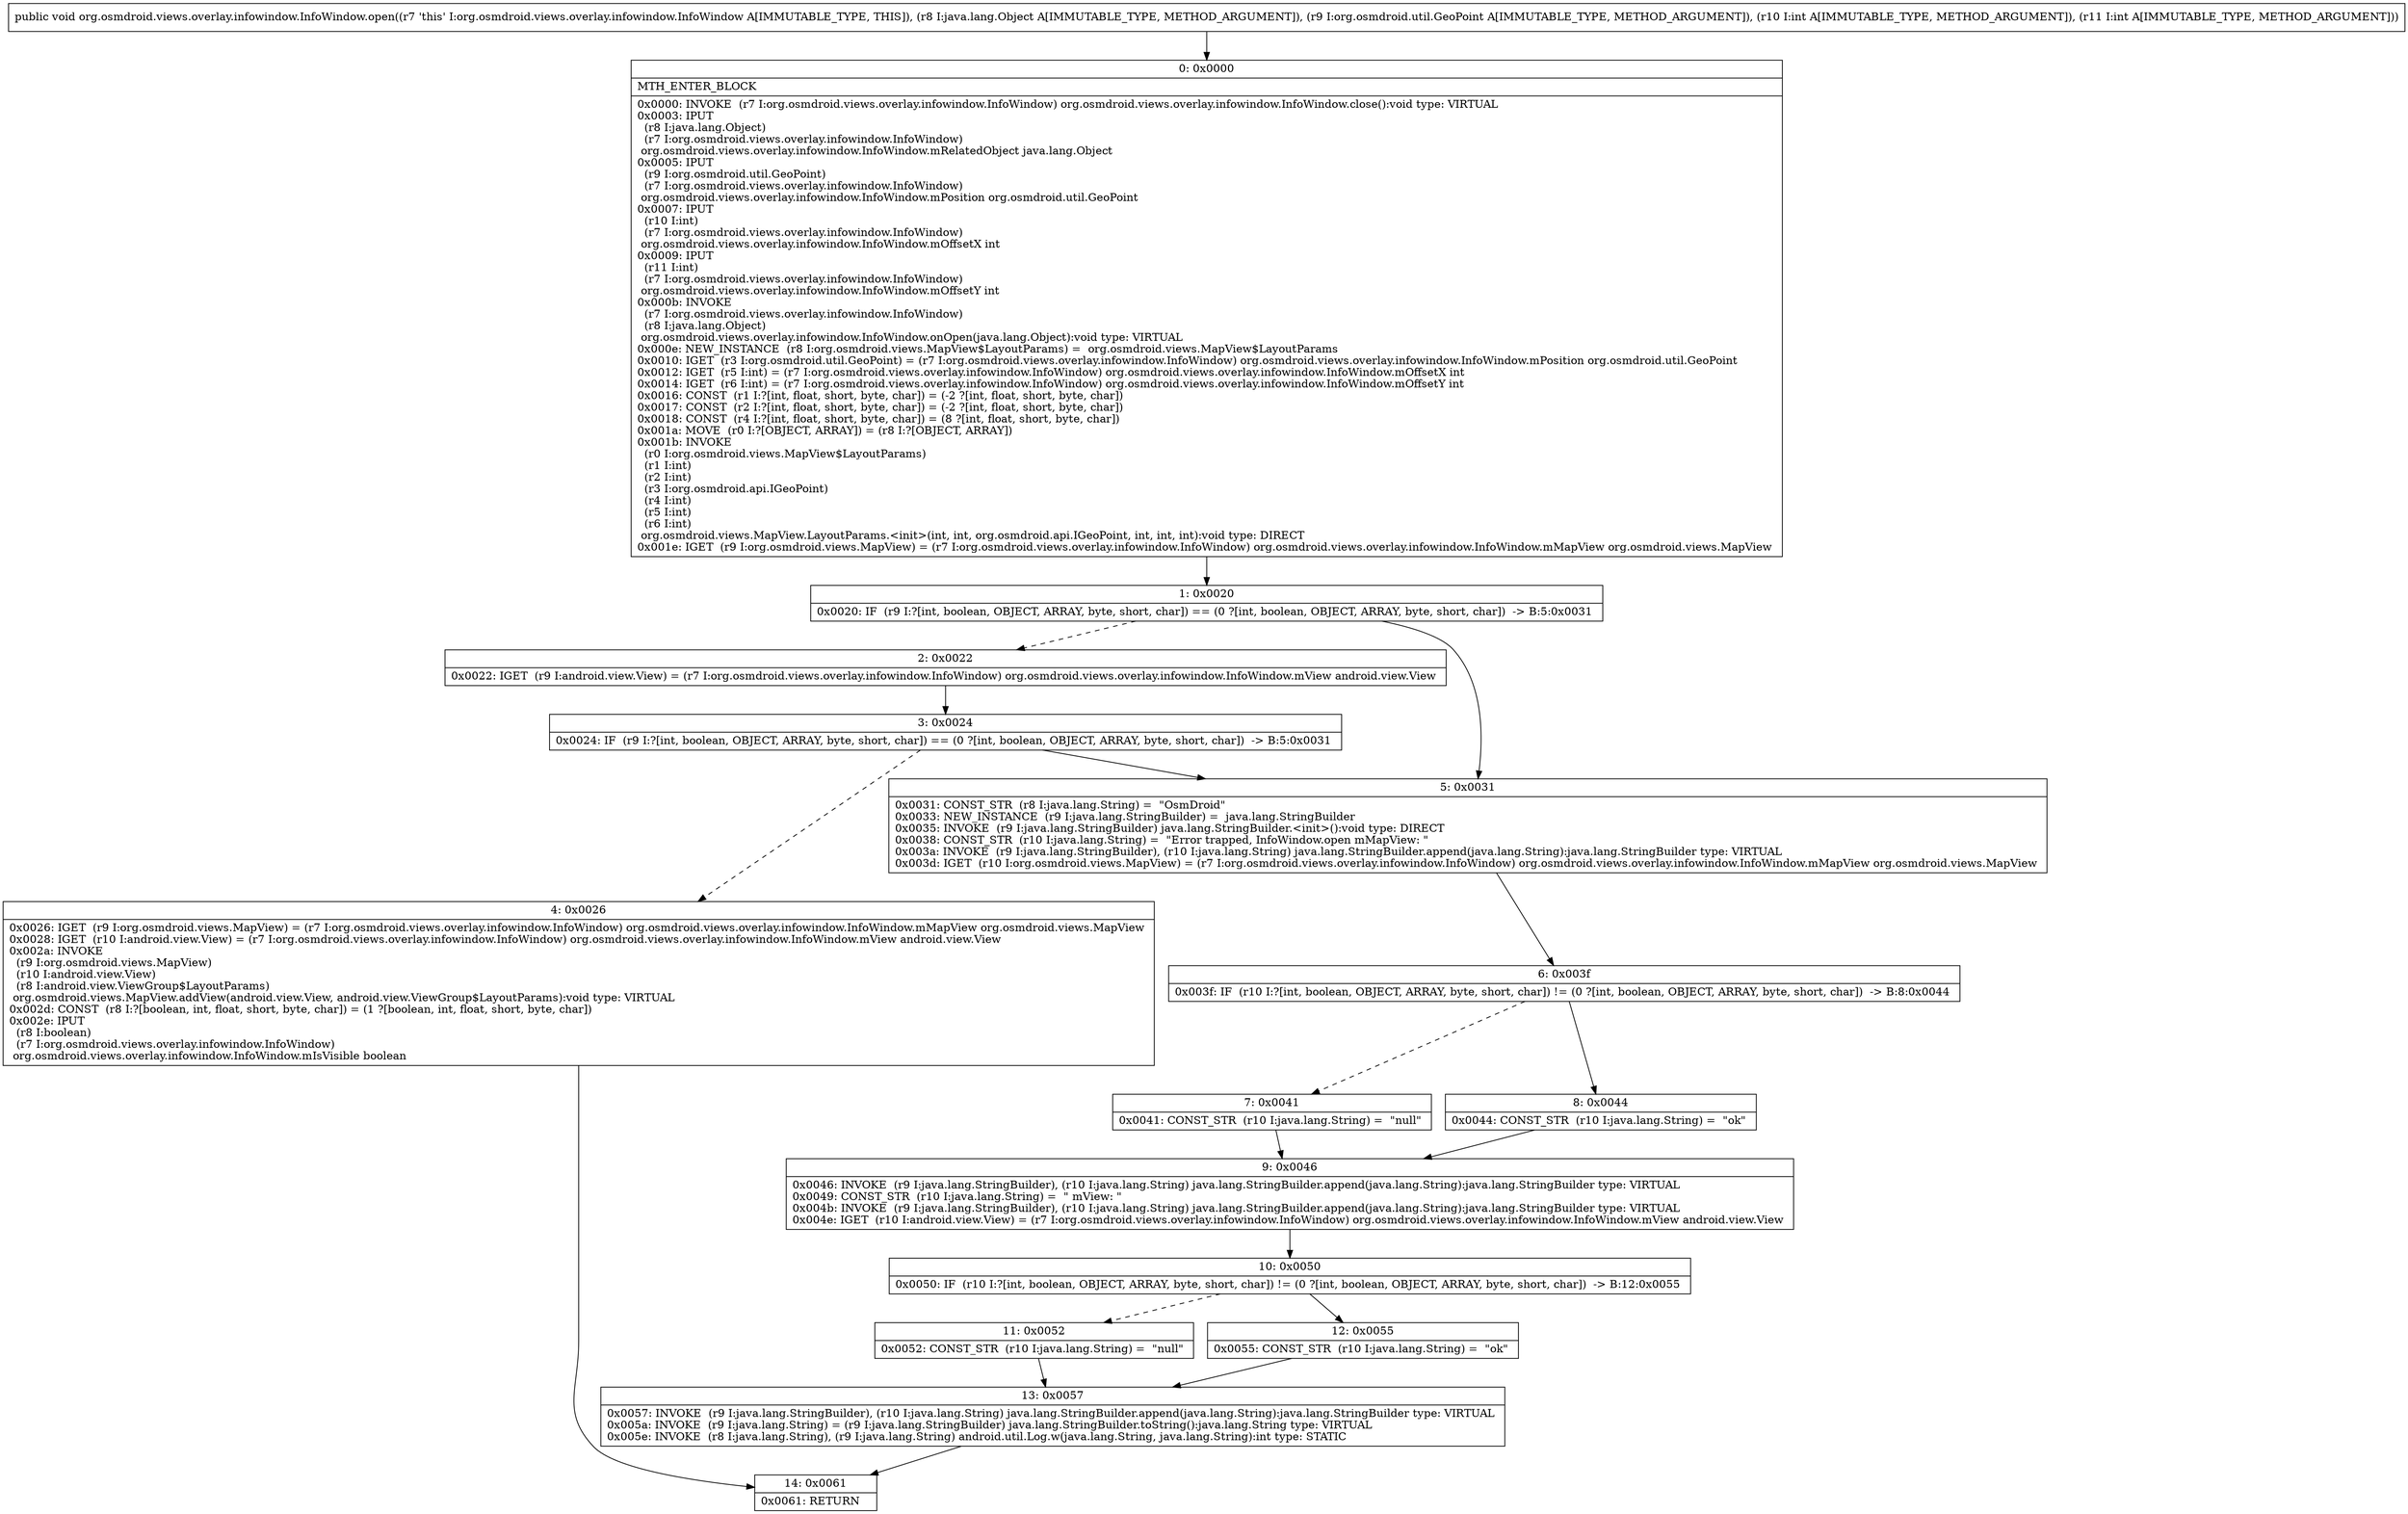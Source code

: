 digraph "CFG fororg.osmdroid.views.overlay.infowindow.InfoWindow.open(Ljava\/lang\/Object;Lorg\/osmdroid\/util\/GeoPoint;II)V" {
Node_0 [shape=record,label="{0\:\ 0x0000|MTH_ENTER_BLOCK\l|0x0000: INVOKE  (r7 I:org.osmdroid.views.overlay.infowindow.InfoWindow) org.osmdroid.views.overlay.infowindow.InfoWindow.close():void type: VIRTUAL \l0x0003: IPUT  \l  (r8 I:java.lang.Object)\l  (r7 I:org.osmdroid.views.overlay.infowindow.InfoWindow)\l org.osmdroid.views.overlay.infowindow.InfoWindow.mRelatedObject java.lang.Object \l0x0005: IPUT  \l  (r9 I:org.osmdroid.util.GeoPoint)\l  (r7 I:org.osmdroid.views.overlay.infowindow.InfoWindow)\l org.osmdroid.views.overlay.infowindow.InfoWindow.mPosition org.osmdroid.util.GeoPoint \l0x0007: IPUT  \l  (r10 I:int)\l  (r7 I:org.osmdroid.views.overlay.infowindow.InfoWindow)\l org.osmdroid.views.overlay.infowindow.InfoWindow.mOffsetX int \l0x0009: IPUT  \l  (r11 I:int)\l  (r7 I:org.osmdroid.views.overlay.infowindow.InfoWindow)\l org.osmdroid.views.overlay.infowindow.InfoWindow.mOffsetY int \l0x000b: INVOKE  \l  (r7 I:org.osmdroid.views.overlay.infowindow.InfoWindow)\l  (r8 I:java.lang.Object)\l org.osmdroid.views.overlay.infowindow.InfoWindow.onOpen(java.lang.Object):void type: VIRTUAL \l0x000e: NEW_INSTANCE  (r8 I:org.osmdroid.views.MapView$LayoutParams) =  org.osmdroid.views.MapView$LayoutParams \l0x0010: IGET  (r3 I:org.osmdroid.util.GeoPoint) = (r7 I:org.osmdroid.views.overlay.infowindow.InfoWindow) org.osmdroid.views.overlay.infowindow.InfoWindow.mPosition org.osmdroid.util.GeoPoint \l0x0012: IGET  (r5 I:int) = (r7 I:org.osmdroid.views.overlay.infowindow.InfoWindow) org.osmdroid.views.overlay.infowindow.InfoWindow.mOffsetX int \l0x0014: IGET  (r6 I:int) = (r7 I:org.osmdroid.views.overlay.infowindow.InfoWindow) org.osmdroid.views.overlay.infowindow.InfoWindow.mOffsetY int \l0x0016: CONST  (r1 I:?[int, float, short, byte, char]) = (\-2 ?[int, float, short, byte, char]) \l0x0017: CONST  (r2 I:?[int, float, short, byte, char]) = (\-2 ?[int, float, short, byte, char]) \l0x0018: CONST  (r4 I:?[int, float, short, byte, char]) = (8 ?[int, float, short, byte, char]) \l0x001a: MOVE  (r0 I:?[OBJECT, ARRAY]) = (r8 I:?[OBJECT, ARRAY]) \l0x001b: INVOKE  \l  (r0 I:org.osmdroid.views.MapView$LayoutParams)\l  (r1 I:int)\l  (r2 I:int)\l  (r3 I:org.osmdroid.api.IGeoPoint)\l  (r4 I:int)\l  (r5 I:int)\l  (r6 I:int)\l org.osmdroid.views.MapView.LayoutParams.\<init\>(int, int, org.osmdroid.api.IGeoPoint, int, int, int):void type: DIRECT \l0x001e: IGET  (r9 I:org.osmdroid.views.MapView) = (r7 I:org.osmdroid.views.overlay.infowindow.InfoWindow) org.osmdroid.views.overlay.infowindow.InfoWindow.mMapView org.osmdroid.views.MapView \l}"];
Node_1 [shape=record,label="{1\:\ 0x0020|0x0020: IF  (r9 I:?[int, boolean, OBJECT, ARRAY, byte, short, char]) == (0 ?[int, boolean, OBJECT, ARRAY, byte, short, char])  \-\> B:5:0x0031 \l}"];
Node_2 [shape=record,label="{2\:\ 0x0022|0x0022: IGET  (r9 I:android.view.View) = (r7 I:org.osmdroid.views.overlay.infowindow.InfoWindow) org.osmdroid.views.overlay.infowindow.InfoWindow.mView android.view.View \l}"];
Node_3 [shape=record,label="{3\:\ 0x0024|0x0024: IF  (r9 I:?[int, boolean, OBJECT, ARRAY, byte, short, char]) == (0 ?[int, boolean, OBJECT, ARRAY, byte, short, char])  \-\> B:5:0x0031 \l}"];
Node_4 [shape=record,label="{4\:\ 0x0026|0x0026: IGET  (r9 I:org.osmdroid.views.MapView) = (r7 I:org.osmdroid.views.overlay.infowindow.InfoWindow) org.osmdroid.views.overlay.infowindow.InfoWindow.mMapView org.osmdroid.views.MapView \l0x0028: IGET  (r10 I:android.view.View) = (r7 I:org.osmdroid.views.overlay.infowindow.InfoWindow) org.osmdroid.views.overlay.infowindow.InfoWindow.mView android.view.View \l0x002a: INVOKE  \l  (r9 I:org.osmdroid.views.MapView)\l  (r10 I:android.view.View)\l  (r8 I:android.view.ViewGroup$LayoutParams)\l org.osmdroid.views.MapView.addView(android.view.View, android.view.ViewGroup$LayoutParams):void type: VIRTUAL \l0x002d: CONST  (r8 I:?[boolean, int, float, short, byte, char]) = (1 ?[boolean, int, float, short, byte, char]) \l0x002e: IPUT  \l  (r8 I:boolean)\l  (r7 I:org.osmdroid.views.overlay.infowindow.InfoWindow)\l org.osmdroid.views.overlay.infowindow.InfoWindow.mIsVisible boolean \l}"];
Node_5 [shape=record,label="{5\:\ 0x0031|0x0031: CONST_STR  (r8 I:java.lang.String) =  \"OsmDroid\" \l0x0033: NEW_INSTANCE  (r9 I:java.lang.StringBuilder) =  java.lang.StringBuilder \l0x0035: INVOKE  (r9 I:java.lang.StringBuilder) java.lang.StringBuilder.\<init\>():void type: DIRECT \l0x0038: CONST_STR  (r10 I:java.lang.String) =  \"Error trapped, InfoWindow.open mMapView: \" \l0x003a: INVOKE  (r9 I:java.lang.StringBuilder), (r10 I:java.lang.String) java.lang.StringBuilder.append(java.lang.String):java.lang.StringBuilder type: VIRTUAL \l0x003d: IGET  (r10 I:org.osmdroid.views.MapView) = (r7 I:org.osmdroid.views.overlay.infowindow.InfoWindow) org.osmdroid.views.overlay.infowindow.InfoWindow.mMapView org.osmdroid.views.MapView \l}"];
Node_6 [shape=record,label="{6\:\ 0x003f|0x003f: IF  (r10 I:?[int, boolean, OBJECT, ARRAY, byte, short, char]) != (0 ?[int, boolean, OBJECT, ARRAY, byte, short, char])  \-\> B:8:0x0044 \l}"];
Node_7 [shape=record,label="{7\:\ 0x0041|0x0041: CONST_STR  (r10 I:java.lang.String) =  \"null\" \l}"];
Node_8 [shape=record,label="{8\:\ 0x0044|0x0044: CONST_STR  (r10 I:java.lang.String) =  \"ok\" \l}"];
Node_9 [shape=record,label="{9\:\ 0x0046|0x0046: INVOKE  (r9 I:java.lang.StringBuilder), (r10 I:java.lang.String) java.lang.StringBuilder.append(java.lang.String):java.lang.StringBuilder type: VIRTUAL \l0x0049: CONST_STR  (r10 I:java.lang.String) =  \" mView: \" \l0x004b: INVOKE  (r9 I:java.lang.StringBuilder), (r10 I:java.lang.String) java.lang.StringBuilder.append(java.lang.String):java.lang.StringBuilder type: VIRTUAL \l0x004e: IGET  (r10 I:android.view.View) = (r7 I:org.osmdroid.views.overlay.infowindow.InfoWindow) org.osmdroid.views.overlay.infowindow.InfoWindow.mView android.view.View \l}"];
Node_10 [shape=record,label="{10\:\ 0x0050|0x0050: IF  (r10 I:?[int, boolean, OBJECT, ARRAY, byte, short, char]) != (0 ?[int, boolean, OBJECT, ARRAY, byte, short, char])  \-\> B:12:0x0055 \l}"];
Node_11 [shape=record,label="{11\:\ 0x0052|0x0052: CONST_STR  (r10 I:java.lang.String) =  \"null\" \l}"];
Node_12 [shape=record,label="{12\:\ 0x0055|0x0055: CONST_STR  (r10 I:java.lang.String) =  \"ok\" \l}"];
Node_13 [shape=record,label="{13\:\ 0x0057|0x0057: INVOKE  (r9 I:java.lang.StringBuilder), (r10 I:java.lang.String) java.lang.StringBuilder.append(java.lang.String):java.lang.StringBuilder type: VIRTUAL \l0x005a: INVOKE  (r9 I:java.lang.String) = (r9 I:java.lang.StringBuilder) java.lang.StringBuilder.toString():java.lang.String type: VIRTUAL \l0x005e: INVOKE  (r8 I:java.lang.String), (r9 I:java.lang.String) android.util.Log.w(java.lang.String, java.lang.String):int type: STATIC \l}"];
Node_14 [shape=record,label="{14\:\ 0x0061|0x0061: RETURN   \l}"];
MethodNode[shape=record,label="{public void org.osmdroid.views.overlay.infowindow.InfoWindow.open((r7 'this' I:org.osmdroid.views.overlay.infowindow.InfoWindow A[IMMUTABLE_TYPE, THIS]), (r8 I:java.lang.Object A[IMMUTABLE_TYPE, METHOD_ARGUMENT]), (r9 I:org.osmdroid.util.GeoPoint A[IMMUTABLE_TYPE, METHOD_ARGUMENT]), (r10 I:int A[IMMUTABLE_TYPE, METHOD_ARGUMENT]), (r11 I:int A[IMMUTABLE_TYPE, METHOD_ARGUMENT])) }"];
MethodNode -> Node_0;
Node_0 -> Node_1;
Node_1 -> Node_2[style=dashed];
Node_1 -> Node_5;
Node_2 -> Node_3;
Node_3 -> Node_4[style=dashed];
Node_3 -> Node_5;
Node_4 -> Node_14;
Node_5 -> Node_6;
Node_6 -> Node_7[style=dashed];
Node_6 -> Node_8;
Node_7 -> Node_9;
Node_8 -> Node_9;
Node_9 -> Node_10;
Node_10 -> Node_11[style=dashed];
Node_10 -> Node_12;
Node_11 -> Node_13;
Node_12 -> Node_13;
Node_13 -> Node_14;
}

